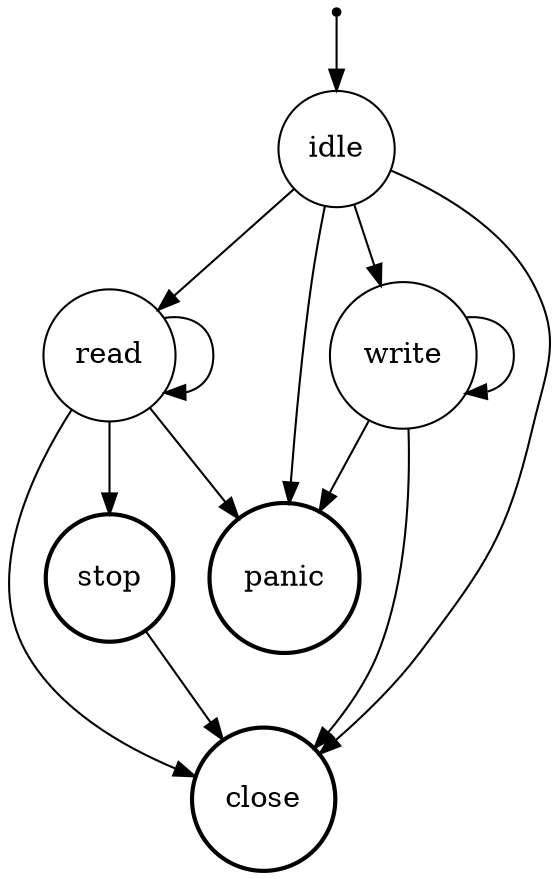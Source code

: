 digraph modes {
    "start" -> "idle";

    "idle" -> "read";
    "idle" -> "write";
    "idle" -> "close";
    "idle" -> "panic";

    "read" -> "read";
    "read" -> "stop";
    "read" -> "close";
    "read" -> "panic";

    "write" -> "write";
    "write" -> "close";
    "write" -> "panic";

    "stop" -> "close";

    "start" [ shape = point ];
    "idle"  [ shape = circle ];
    "read"  [ shape = circle ];
    "write" [ shape = circle ];
    "stop"  [ shape = circle; style=bold; ];
    "close" [ shape = circle; style=bold; ];
    "panic" [ shape = circle; style=bold; ];
}
